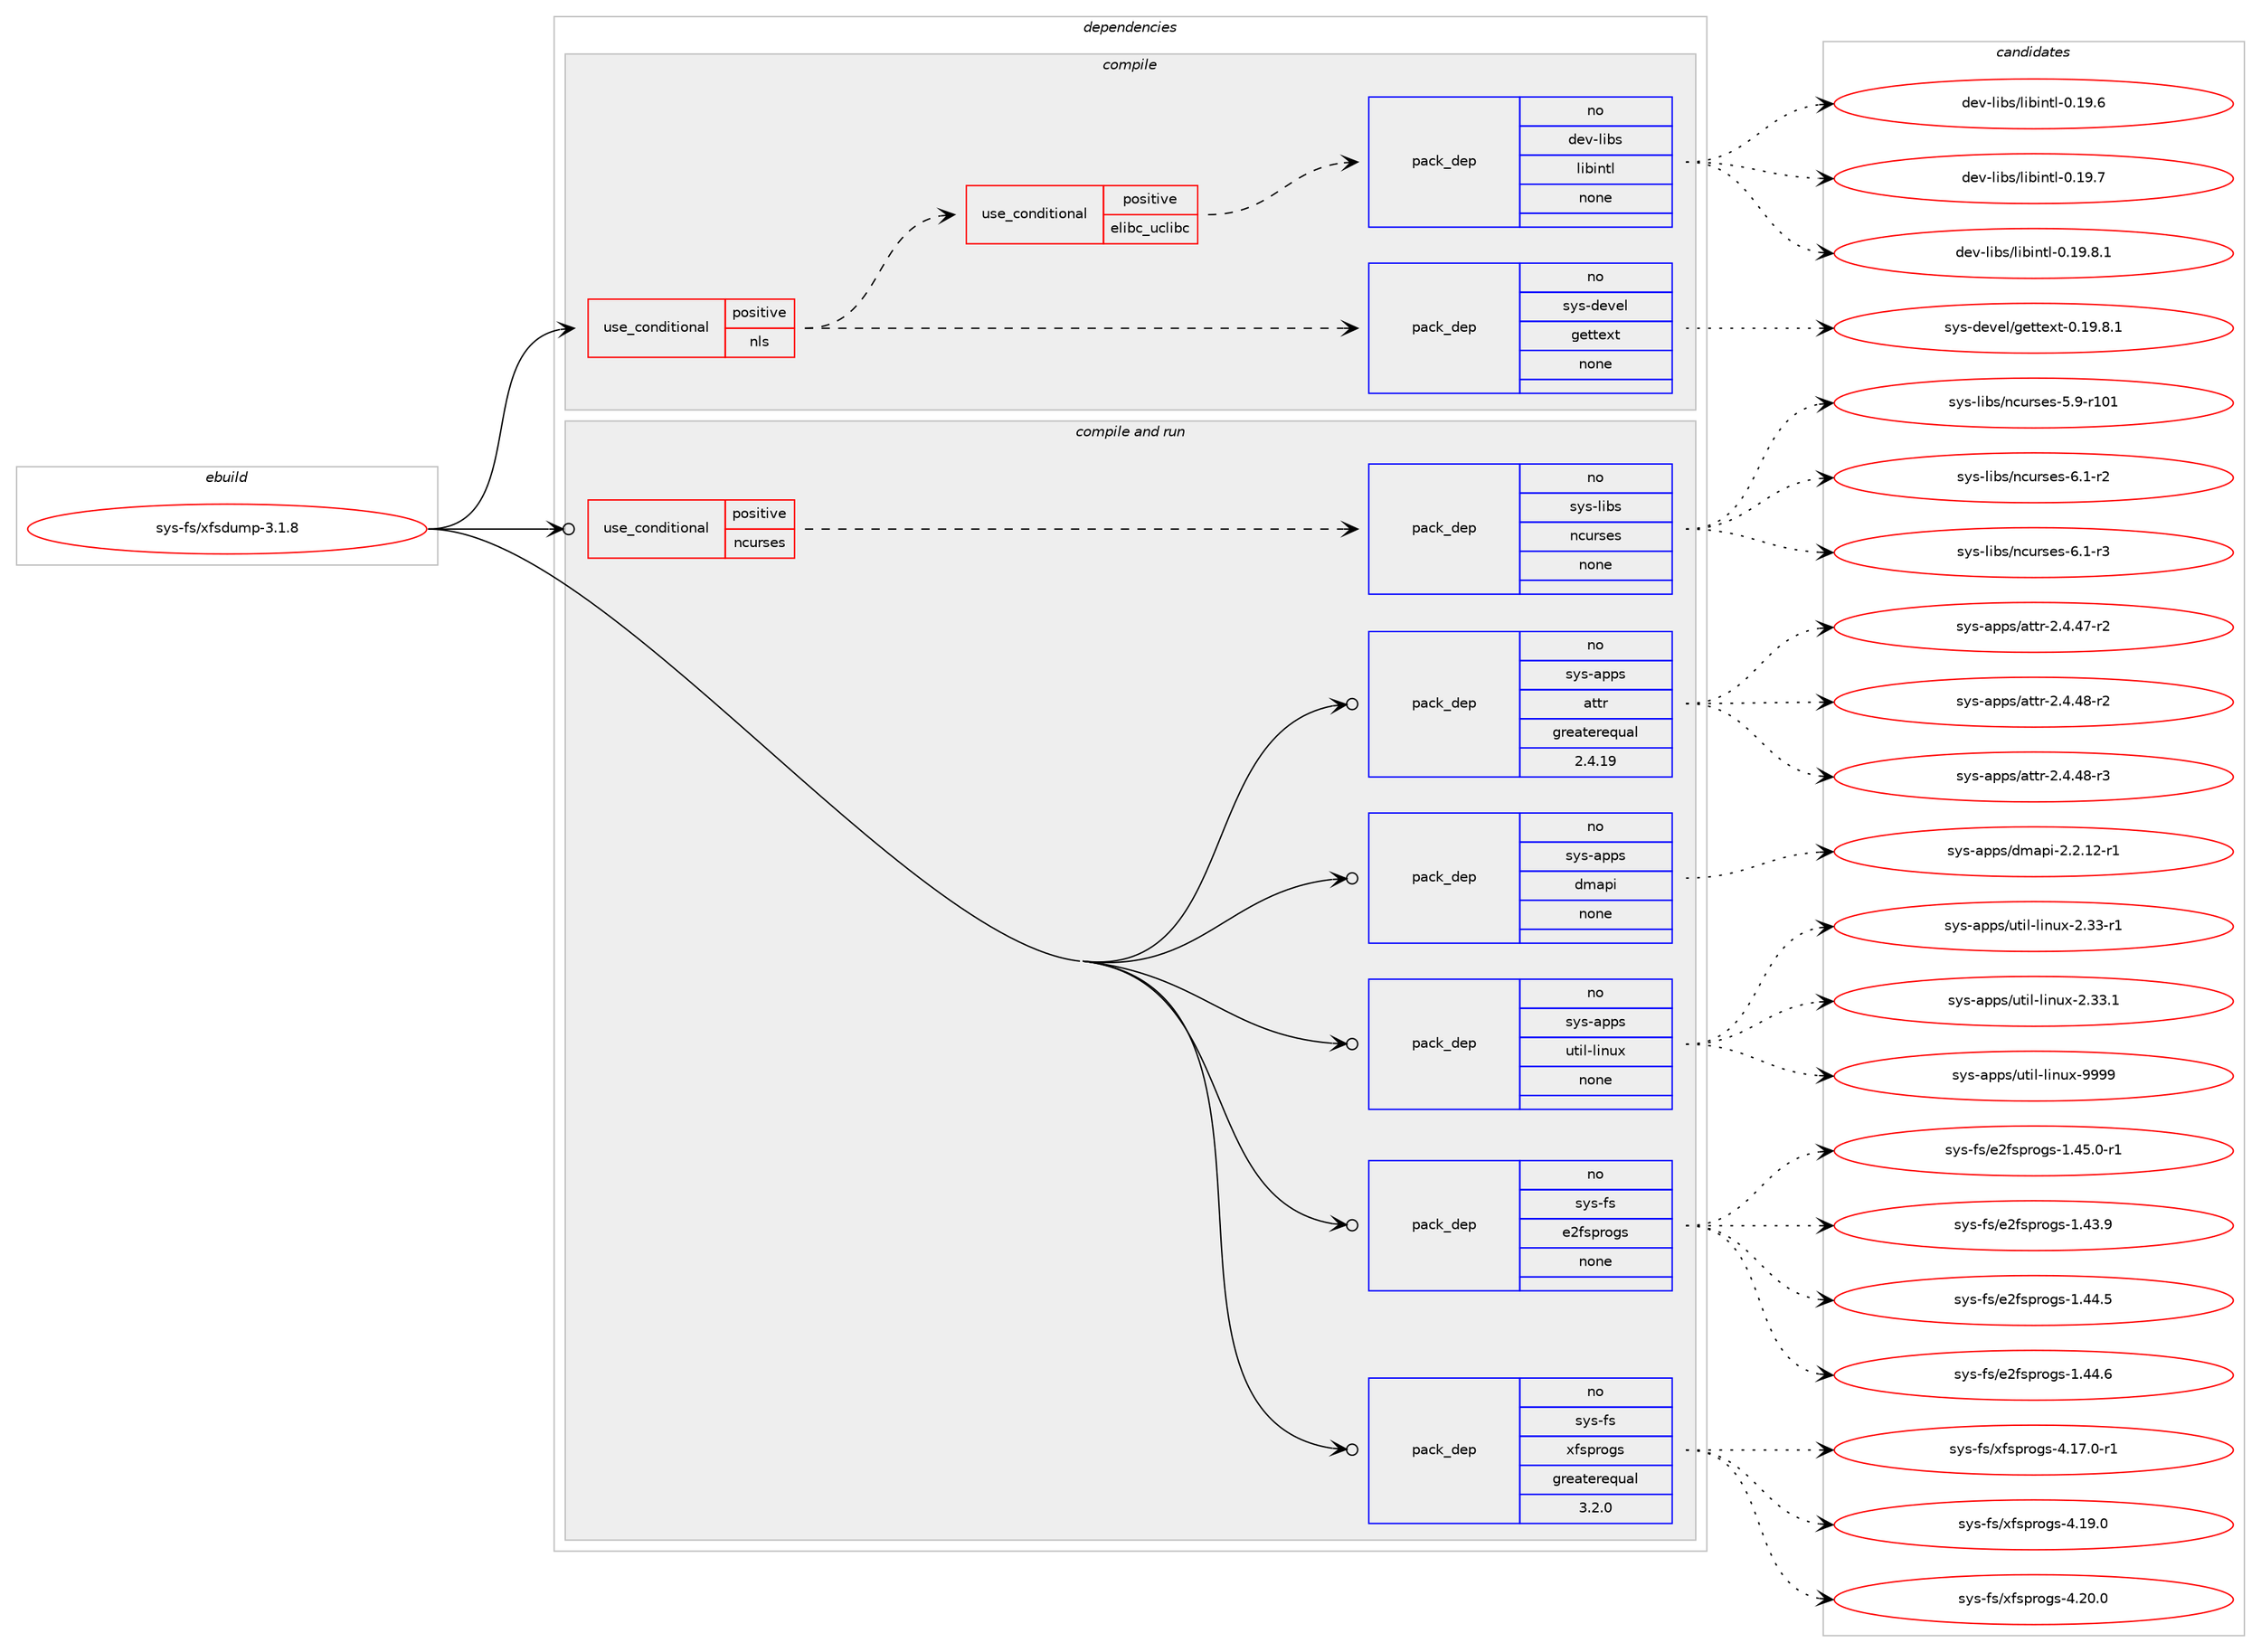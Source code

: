 digraph prolog {

# *************
# Graph options
# *************

newrank=true;
concentrate=true;
compound=true;
graph [rankdir=LR,fontname=Helvetica,fontsize=10,ranksep=1.5];#, ranksep=2.5, nodesep=0.2];
edge  [arrowhead=vee];
node  [fontname=Helvetica,fontsize=10];

# **********
# The ebuild
# **********

subgraph cluster_leftcol {
color=gray;
rank=same;
label=<<i>ebuild</i>>;
id [label="sys-fs/xfsdump-3.1.8", color=red, width=4, href="../sys-fs/xfsdump-3.1.8.svg"];
}

# ****************
# The dependencies
# ****************

subgraph cluster_midcol {
color=gray;
label=<<i>dependencies</i>>;
subgraph cluster_compile {
fillcolor="#eeeeee";
style=filled;
label=<<i>compile</i>>;
subgraph cond460930 {
dependency1733473 [label=<<TABLE BORDER="0" CELLBORDER="1" CELLSPACING="0" CELLPADDING="4"><TR><TD ROWSPAN="3" CELLPADDING="10">use_conditional</TD></TR><TR><TD>positive</TD></TR><TR><TD>nls</TD></TR></TABLE>>, shape=none, color=red];
subgraph pack1244076 {
dependency1733474 [label=<<TABLE BORDER="0" CELLBORDER="1" CELLSPACING="0" CELLPADDING="4" WIDTH="220"><TR><TD ROWSPAN="6" CELLPADDING="30">pack_dep</TD></TR><TR><TD WIDTH="110">no</TD></TR><TR><TD>sys-devel</TD></TR><TR><TD>gettext</TD></TR><TR><TD>none</TD></TR><TR><TD></TD></TR></TABLE>>, shape=none, color=blue];
}
dependency1733473:e -> dependency1733474:w [weight=20,style="dashed",arrowhead="vee"];
subgraph cond460931 {
dependency1733475 [label=<<TABLE BORDER="0" CELLBORDER="1" CELLSPACING="0" CELLPADDING="4"><TR><TD ROWSPAN="3" CELLPADDING="10">use_conditional</TD></TR><TR><TD>positive</TD></TR><TR><TD>elibc_uclibc</TD></TR></TABLE>>, shape=none, color=red];
subgraph pack1244077 {
dependency1733476 [label=<<TABLE BORDER="0" CELLBORDER="1" CELLSPACING="0" CELLPADDING="4" WIDTH="220"><TR><TD ROWSPAN="6" CELLPADDING="30">pack_dep</TD></TR><TR><TD WIDTH="110">no</TD></TR><TR><TD>dev-libs</TD></TR><TR><TD>libintl</TD></TR><TR><TD>none</TD></TR><TR><TD></TD></TR></TABLE>>, shape=none, color=blue];
}
dependency1733475:e -> dependency1733476:w [weight=20,style="dashed",arrowhead="vee"];
}
dependency1733473:e -> dependency1733475:w [weight=20,style="dashed",arrowhead="vee"];
}
id:e -> dependency1733473:w [weight=20,style="solid",arrowhead="vee"];
}
subgraph cluster_compileandrun {
fillcolor="#eeeeee";
style=filled;
label=<<i>compile and run</i>>;
subgraph cond460932 {
dependency1733477 [label=<<TABLE BORDER="0" CELLBORDER="1" CELLSPACING="0" CELLPADDING="4"><TR><TD ROWSPAN="3" CELLPADDING="10">use_conditional</TD></TR><TR><TD>positive</TD></TR><TR><TD>ncurses</TD></TR></TABLE>>, shape=none, color=red];
subgraph pack1244078 {
dependency1733478 [label=<<TABLE BORDER="0" CELLBORDER="1" CELLSPACING="0" CELLPADDING="4" WIDTH="220"><TR><TD ROWSPAN="6" CELLPADDING="30">pack_dep</TD></TR><TR><TD WIDTH="110">no</TD></TR><TR><TD>sys-libs</TD></TR><TR><TD>ncurses</TD></TR><TR><TD>none</TD></TR><TR><TD></TD></TR></TABLE>>, shape=none, color=blue];
}
dependency1733477:e -> dependency1733478:w [weight=20,style="dashed",arrowhead="vee"];
}
id:e -> dependency1733477:w [weight=20,style="solid",arrowhead="odotvee"];
subgraph pack1244079 {
dependency1733479 [label=<<TABLE BORDER="0" CELLBORDER="1" CELLSPACING="0" CELLPADDING="4" WIDTH="220"><TR><TD ROWSPAN="6" CELLPADDING="30">pack_dep</TD></TR><TR><TD WIDTH="110">no</TD></TR><TR><TD>sys-apps</TD></TR><TR><TD>attr</TD></TR><TR><TD>greaterequal</TD></TR><TR><TD>2.4.19</TD></TR></TABLE>>, shape=none, color=blue];
}
id:e -> dependency1733479:w [weight=20,style="solid",arrowhead="odotvee"];
subgraph pack1244080 {
dependency1733480 [label=<<TABLE BORDER="0" CELLBORDER="1" CELLSPACING="0" CELLPADDING="4" WIDTH="220"><TR><TD ROWSPAN="6" CELLPADDING="30">pack_dep</TD></TR><TR><TD WIDTH="110">no</TD></TR><TR><TD>sys-apps</TD></TR><TR><TD>dmapi</TD></TR><TR><TD>none</TD></TR><TR><TD></TD></TR></TABLE>>, shape=none, color=blue];
}
id:e -> dependency1733480:w [weight=20,style="solid",arrowhead="odotvee"];
subgraph pack1244081 {
dependency1733481 [label=<<TABLE BORDER="0" CELLBORDER="1" CELLSPACING="0" CELLPADDING="4" WIDTH="220"><TR><TD ROWSPAN="6" CELLPADDING="30">pack_dep</TD></TR><TR><TD WIDTH="110">no</TD></TR><TR><TD>sys-apps</TD></TR><TR><TD>util-linux</TD></TR><TR><TD>none</TD></TR><TR><TD></TD></TR></TABLE>>, shape=none, color=blue];
}
id:e -> dependency1733481:w [weight=20,style="solid",arrowhead="odotvee"];
subgraph pack1244082 {
dependency1733482 [label=<<TABLE BORDER="0" CELLBORDER="1" CELLSPACING="0" CELLPADDING="4" WIDTH="220"><TR><TD ROWSPAN="6" CELLPADDING="30">pack_dep</TD></TR><TR><TD WIDTH="110">no</TD></TR><TR><TD>sys-fs</TD></TR><TR><TD>e2fsprogs</TD></TR><TR><TD>none</TD></TR><TR><TD></TD></TR></TABLE>>, shape=none, color=blue];
}
id:e -> dependency1733482:w [weight=20,style="solid",arrowhead="odotvee"];
subgraph pack1244083 {
dependency1733483 [label=<<TABLE BORDER="0" CELLBORDER="1" CELLSPACING="0" CELLPADDING="4" WIDTH="220"><TR><TD ROWSPAN="6" CELLPADDING="30">pack_dep</TD></TR><TR><TD WIDTH="110">no</TD></TR><TR><TD>sys-fs</TD></TR><TR><TD>xfsprogs</TD></TR><TR><TD>greaterequal</TD></TR><TR><TD>3.2.0</TD></TR></TABLE>>, shape=none, color=blue];
}
id:e -> dependency1733483:w [weight=20,style="solid",arrowhead="odotvee"];
}
subgraph cluster_run {
fillcolor="#eeeeee";
style=filled;
label=<<i>run</i>>;
}
}

# **************
# The candidates
# **************

subgraph cluster_choices {
rank=same;
color=gray;
label=<<i>candidates</i>>;

subgraph choice1244076 {
color=black;
nodesep=1;
choice1151211154510010111810110847103101116116101120116454846495746564649 [label="sys-devel/gettext-0.19.8.1", color=red, width=4,href="../sys-devel/gettext-0.19.8.1.svg"];
dependency1733474:e -> choice1151211154510010111810110847103101116116101120116454846495746564649:w [style=dotted,weight="100"];
}
subgraph choice1244077 {
color=black;
nodesep=1;
choice1001011184510810598115471081059810511011610845484649574654 [label="dev-libs/libintl-0.19.6", color=red, width=4,href="../dev-libs/libintl-0.19.6.svg"];
choice1001011184510810598115471081059810511011610845484649574655 [label="dev-libs/libintl-0.19.7", color=red, width=4,href="../dev-libs/libintl-0.19.7.svg"];
choice10010111845108105981154710810598105110116108454846495746564649 [label="dev-libs/libintl-0.19.8.1", color=red, width=4,href="../dev-libs/libintl-0.19.8.1.svg"];
dependency1733476:e -> choice1001011184510810598115471081059810511011610845484649574654:w [style=dotted,weight="100"];
dependency1733476:e -> choice1001011184510810598115471081059810511011610845484649574655:w [style=dotted,weight="100"];
dependency1733476:e -> choice10010111845108105981154710810598105110116108454846495746564649:w [style=dotted,weight="100"];
}
subgraph choice1244078 {
color=black;
nodesep=1;
choice115121115451081059811547110991171141151011154553465745114494849 [label="sys-libs/ncurses-5.9-r101", color=red, width=4,href="../sys-libs/ncurses-5.9-r101.svg"];
choice11512111545108105981154711099117114115101115455446494511450 [label="sys-libs/ncurses-6.1-r2", color=red, width=4,href="../sys-libs/ncurses-6.1-r2.svg"];
choice11512111545108105981154711099117114115101115455446494511451 [label="sys-libs/ncurses-6.1-r3", color=red, width=4,href="../sys-libs/ncurses-6.1-r3.svg"];
dependency1733478:e -> choice115121115451081059811547110991171141151011154553465745114494849:w [style=dotted,weight="100"];
dependency1733478:e -> choice11512111545108105981154711099117114115101115455446494511450:w [style=dotted,weight="100"];
dependency1733478:e -> choice11512111545108105981154711099117114115101115455446494511451:w [style=dotted,weight="100"];
}
subgraph choice1244079 {
color=black;
nodesep=1;
choice11512111545971121121154797116116114455046524652554511450 [label="sys-apps/attr-2.4.47-r2", color=red, width=4,href="../sys-apps/attr-2.4.47-r2.svg"];
choice11512111545971121121154797116116114455046524652564511450 [label="sys-apps/attr-2.4.48-r2", color=red, width=4,href="../sys-apps/attr-2.4.48-r2.svg"];
choice11512111545971121121154797116116114455046524652564511451 [label="sys-apps/attr-2.4.48-r3", color=red, width=4,href="../sys-apps/attr-2.4.48-r3.svg"];
dependency1733479:e -> choice11512111545971121121154797116116114455046524652554511450:w [style=dotted,weight="100"];
dependency1733479:e -> choice11512111545971121121154797116116114455046524652564511450:w [style=dotted,weight="100"];
dependency1733479:e -> choice11512111545971121121154797116116114455046524652564511451:w [style=dotted,weight="100"];
}
subgraph choice1244080 {
color=black;
nodesep=1;
choice11512111545971121121154710010997112105455046504649504511449 [label="sys-apps/dmapi-2.2.12-r1", color=red, width=4,href="../sys-apps/dmapi-2.2.12-r1.svg"];
dependency1733480:e -> choice11512111545971121121154710010997112105455046504649504511449:w [style=dotted,weight="100"];
}
subgraph choice1244081 {
color=black;
nodesep=1;
choice1151211154597112112115471171161051084510810511011712045504651514511449 [label="sys-apps/util-linux-2.33-r1", color=red, width=4,href="../sys-apps/util-linux-2.33-r1.svg"];
choice1151211154597112112115471171161051084510810511011712045504651514649 [label="sys-apps/util-linux-2.33.1", color=red, width=4,href="../sys-apps/util-linux-2.33.1.svg"];
choice115121115459711211211547117116105108451081051101171204557575757 [label="sys-apps/util-linux-9999", color=red, width=4,href="../sys-apps/util-linux-9999.svg"];
dependency1733481:e -> choice1151211154597112112115471171161051084510810511011712045504651514511449:w [style=dotted,weight="100"];
dependency1733481:e -> choice1151211154597112112115471171161051084510810511011712045504651514649:w [style=dotted,weight="100"];
dependency1733481:e -> choice115121115459711211211547117116105108451081051101171204557575757:w [style=dotted,weight="100"];
}
subgraph choice1244082 {
color=black;
nodesep=1;
choice11512111545102115471015010211511211411110311545494652514657 [label="sys-fs/e2fsprogs-1.43.9", color=red, width=4,href="../sys-fs/e2fsprogs-1.43.9.svg"];
choice11512111545102115471015010211511211411110311545494652524653 [label="sys-fs/e2fsprogs-1.44.5", color=red, width=4,href="../sys-fs/e2fsprogs-1.44.5.svg"];
choice11512111545102115471015010211511211411110311545494652524654 [label="sys-fs/e2fsprogs-1.44.6", color=red, width=4,href="../sys-fs/e2fsprogs-1.44.6.svg"];
choice115121115451021154710150102115112114111103115454946525346484511449 [label="sys-fs/e2fsprogs-1.45.0-r1", color=red, width=4,href="../sys-fs/e2fsprogs-1.45.0-r1.svg"];
dependency1733482:e -> choice11512111545102115471015010211511211411110311545494652514657:w [style=dotted,weight="100"];
dependency1733482:e -> choice11512111545102115471015010211511211411110311545494652524653:w [style=dotted,weight="100"];
dependency1733482:e -> choice11512111545102115471015010211511211411110311545494652524654:w [style=dotted,weight="100"];
dependency1733482:e -> choice115121115451021154710150102115112114111103115454946525346484511449:w [style=dotted,weight="100"];
}
subgraph choice1244083 {
color=black;
nodesep=1;
choice1151211154510211547120102115112114111103115455246495546484511449 [label="sys-fs/xfsprogs-4.17.0-r1", color=red, width=4,href="../sys-fs/xfsprogs-4.17.0-r1.svg"];
choice115121115451021154712010211511211411110311545524649574648 [label="sys-fs/xfsprogs-4.19.0", color=red, width=4,href="../sys-fs/xfsprogs-4.19.0.svg"];
choice115121115451021154712010211511211411110311545524650484648 [label="sys-fs/xfsprogs-4.20.0", color=red, width=4,href="../sys-fs/xfsprogs-4.20.0.svg"];
dependency1733483:e -> choice1151211154510211547120102115112114111103115455246495546484511449:w [style=dotted,weight="100"];
dependency1733483:e -> choice115121115451021154712010211511211411110311545524649574648:w [style=dotted,weight="100"];
dependency1733483:e -> choice115121115451021154712010211511211411110311545524650484648:w [style=dotted,weight="100"];
}
}

}
